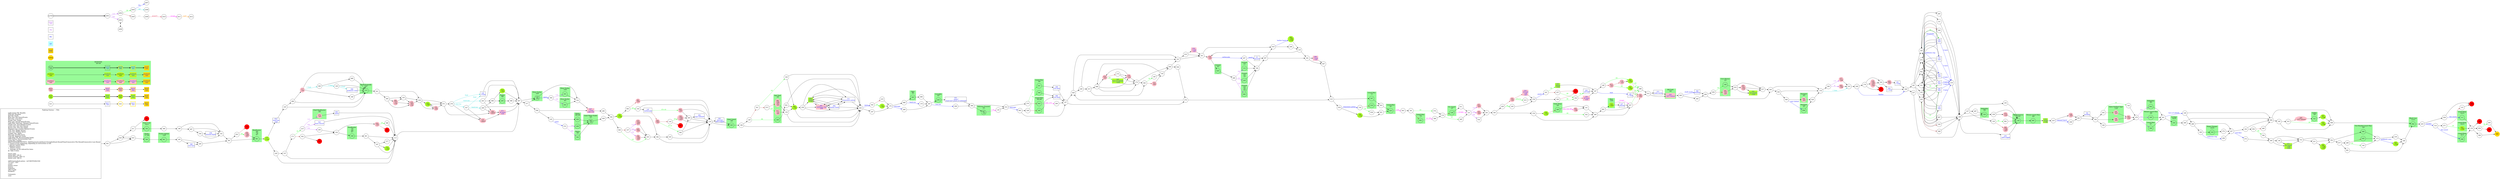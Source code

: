 digraph {
	// graph defaults
	rankdir=LR
	mclimit=50
	nodesep=.3 // changes horizontal separation of nodes
	ranksep=.4 // changes vertical separation of nodes
	node [height=.7
		width=.7
		shape=ellipse
		margin=0]
	edge[weight=5]
	
	// a box for a graph label
	// note that you can override the defaults set above
	title [label = "Fighting Fantasy --: Title\n\n \
		Light Green Fill: Benefits\l \
		Pink Fill: Penalties\l \
		Red Fill: Death\l \
		Blue Text: Key Items/Events\l \
		Red Text: Lost Items\l \
		Purple Text: Shops\l \
		Blue Line: Forced Items/Events\l \
		Light Blue Text/Line: Optional Items/Events\l \
		Purple Line: Dice Related Events\l \
		Green Line: Stat Test Passed\l \
		Brown Line: Stat Test Failed\l \
		Magenta Line: Combat Related Events\l \
		Grey Text: Riddle Answer\l \
		Grey Line: Hidden Option\l \
		Orange Line: Spells\l \
		Red Line: Possible Error\l \
		Gold Fill: Required Nodes\l \
		Light Blue Fill: Recommended Nodes\l \
		Gold Outline: Recommended Path\l \
		Green Box: Combat\l \
		SK/ST/LK/AT/AR/TM/CW/CL: Skill/Stamina/Luck/Attack Strength/Attack Round/Time/Consecutive Win Round/Consecutive Lose Round\l \
		?: Chance of this happening, depending on instructions in text\l \
		*: Special Combat Rules\l \
		-: Negative Status\l \
		+: Positive Status\l \
		^: Damage can be reduced by items\l \
		@: Take 2 items\l\l \
		Starts with:\l \
		Initial Skill: 1d6+6\l \
		Initial Stamina: 2d6+12\l \
		Initial Luck: 1d6+6\l\l \
		skill/stamina/luck potion: +all SK/ST/LK&1ILK\l \
		10 meal: +4ST\l \
		sword\l \
		leather armor\l \
		lantern\l \
		tinderbox\l \
		2d6+6 gold\l \
		backpack\l\l \
		Comments:\l \
		none\l \
		"
		shape = "box"
		margin = 0.1]

	subgraph Required {
		node [style = "filled" color = "gold" fillcolor = "gold" fontcolor = "blue" shape = "rect"]
		key3
		boo5
		dam5
		monboo5
		mondam5
		mon5
		400 [fontcolor = "black" shape = "octagon"]
		ending [fontcolor = "black" shape = "octagon"]
	}

	subgraph Required2 {
		node [style = "filled" color = "gold2" fillcolor = "gold2" fontcolor = "blue" shape = "rect"]
		req2
	}

	subgraph Recommended {
		node [penwidth = 3 color = "gold"]
		txt2
		key2 [shape = "rect" fontcolor = "blue"]
		boo3 [style = "filled" fillcolor = "greenyellow"]
		boo4 [style = "filled" fillcolor = "greenyellow"]
		dam3 [style = "filled" fillcolor = "pink"]
		dam4 [style = "filled" fillcolor = "pink"]
		monboo3 [style = "filled" fillcolor = "greenyellow"]
		monboo4 [style = "filled" fillcolor = "greenyellow"]
		mondam3 [style = "filled" fillcolor = "pink"]
		mondam4 [style = "filled" fillcolor = "pink"]
		mon3
		mon4
	}
	
	subgraph Optional {
		node [style = "filled" color = "paleturquoise1" fillcolor = "paleturquoise1" fontcolor = "blue" shape = "rect"]
		opt
	}

	subgraph Combat {
		style = "filled" color = "palegreen"
		subgraph cluster_MONSTER {
			label = "MONSTER\n 0/0 0/0"
			mon1 [label = "\N\n text"]
			mon2 [shape = "rect" fontcolor = "blue" label = "\N\n text"]
			mon3 [label = "\N\n text"]
			mon4 [shape = "rect" fontcolor = "blue" label = "\N\n text"]
			mon5 [shape = "rect" fontcolor = "blue" label = "\N\n text"]
			monboo1 [style = "filled" color = "greenyellow" label = "\N\n text"]
			monboo2 [shape = "rect" style = "filled" color = "greenyellow" fontcolor = "blue" label = "\N\n text"]
			monboo3 [label = "\N\n text"]
			monboo4 [shape = "rect" fontcolor = "blue" label = "\N\n text"]
			monboo5 [shape = "rect" fontcolor = "blue" label = "\N\n text"]
			mondam1 [style = "filled" color = "pink" label = "\N\n text"]
			mondam2 [shape = "rect" style = "filled" color = "pink" fontcolor = "blue" label = "\N\n text"]
			mondam3 [label = "\N\n text"]
			mondam4 [shape = "rect" fontcolor = "blue" label = "\N\n text"]
			mondam5 [shape = "rect" fontcolor = "blue" label = "\N\n text"]
		}
		
		subgraph cluster_LIZARD_KING {
			label = "Lizard King\n 10/15"
			022 [style = "filled" color = "greenyellow" label = "\N\n +2SK"]
		}

		subgraph cluster_GRANNIT {
			label = "Grannit\n 4/3"
			025
		}
		
		subgraph cluster_HYDRA {
			label = "Hydra\n 9/9 9/9"
			029
			209
		}

		subgraph cluster_HILL_TROLL {
			label = "Hill Troll\n 9/9"
			030 [shape = "rect" style = "filled" color = "pink" fontcolor = "blue" label = "\N\n -2ST? helmet"]
		}
		
		subgraph cluster_HOBGOBLIN {
			label = "Hobgoblin\n 6/5"
			042
		}
		
		subgraph cluster_LIZARD_MAN {
			label = "Lizard Man\n 9/8 8/8"
			043
			163
		}
		
		subgraph cluster_TWO_HEADED_LIZARD_MAN {
			label = "Two-Headed Lizard Man\n 9/9"
			045
			360
		}
		
		subgraph cluster_RAZORJAW {
			label = "Razorjaw\n 6/5"
			056
		}
		
		subgraph cluster_GRANNIT2 {
			label = "Grannit\n 4/3\n 3/2\n 4/3"
			060
		}
		
		subgraph cluster_PIRATE_CAPTAIN {
			label = "Pirate Captain\n 10/6"
			061
		}

		subgraph cluster_CHIEF_HEADHUNTER {
			label = "Chief Headhunter\n 8/8"
			076 [style = "filled" color = "pink" label = "\N\n -3ST"]
		}
		
		subgraph cluster_HEADHUNTER {
			label = "Headhunter\n 6/6\n 7/6\n 6/7"
			081
		}
		
		subgraph cluster_BLACK_LION {
			label = "Black Lion\n 11/11"
			082
		}

		subgraph cluster_DELIRIOUS_PRISONER {
			label = "Delirious Prisoner\n 6/5"
			087 [label = "\N\n -3AT"]
		}
		
		subgraph cluster_MUTANT_LIZARD_MAN {
			label = "Mutant Lizard Man\n 9/9"
			095
		}

		subgraph cluster_CAVE_WOMAN {
			label = "Cave Woman\n 5/5"
			108
			255 [style = "filled" color = "pink" label = "\N\n -3ST\n -2AT"]
		}
		
		subgraph cluster_LIZARD_KING2 {
			label = "Lizard King\n 12/15"
			111
		}
		
		subgraph cluster_GRANNIT3 {
			label = "Grannit\n 4/3"
			112
		}
		
		subgraph cluster_BEAR {
			label = "Bear\n 10/9"
			116 [style = "filled" color = "greenyellow" label = "\N\n +2ST"]
		}
		
		subgraph cluster_ORC_GUARD {
			label = "Orc Guard\n 7/7"
			138
		}
		
		subgraph cluster_STYRACOSAURUS {
			label = "Styracosaurus\n 11/10"
			139
		}
		
		subgraph cluster_SLIME_SUCKER {
			label = "Slime Sucker\n 10/9"
			158 [label = "\N\n -2AT"]
		}
		
		subgraph cluster_GIANT_WASP {
			label = "Giant Wasp\n 6/6"
			160
		}
		
		subgraph cluster_HEADHUNTER2 {
			label = "Headhunter\n 7/5\n 6/6\n 6/7"
			169
		}
		
		subgraph cluster_GIANT_CRAB {
			label = "Giant Crab\n 10/11"
			182
		}
		
		subgraph cluster_MUTANT_LIZARD_MAN2 {
			label = "Mutant Lizard Man\n 9/8"
			185
		}
		
		subgraph cluster_SABER_TOOTHED_TIGER {
			label = "Sabre-Toothed Tiger\n 11/8"
			190 [style = "filled" color = "pink" label = "\N\n -2ST"]
			205 [style = "filled" color = "pink" label = "\N\n -2ST"]
		}
		
		subgraph cluster_SLIME_SUCKER2 {
			label = "Slime Sucker\n 10/9"
			191
		}
		
		subgraph cluster_SLIME_SUCKER3 {
			label = "Slime Sucker\n 8/5"
			202
		}
		
		subgraph cluster_CROCODILE {
			label = "Crocodile\n 6/7"
			204
		}
		
		subgraph cluster_SPIT_TOAD {
			label = "Spit Toad\n 5/6"
			217 [style = "filled" color = "pink" label = "\N\n -1ST\n -3AT"]
			248
			396 [style = "filled" color = "pink" label = "\N\n -2SK\n -2ST\n -3AT"]
		}
		
		subgraph cluster_LIZARD_MAN3 {
			label = "Lizard Man\n 8/7"
			223
		}
		
		subgraph cluster_GRANNIT4 {
			label = "Grannit\n 4/3\n 3/2"
			239
		}
		
		subgraph cluster_LIZARD_MAN4 {
			label = "Lizard Man\n 9/8"
			241
			309
		}
		
		subgraph cluster_CYCLOPS {
			label = "Cyclops\n 10/10"
			254
		}
		
		subgraph cluster_LIZARD_MAN5 {
			label = "Lizard Man\n 7/8"
			262
		}
		
		subgraph cluster_PYGMY{
			label = "Pygmy\n 9/6"
			295
		}
		
		subgraph cluster_LIZARD_KING3 {
			label = "Lizard King\n 6/15"
			296
		}
		
		subgraph cluster_RAZORJAW2 {
			label = "Razorjaw\n 6/5"
			304 [style = "filled" color = "pink" label = "\N\n -2ST"]
		}
		
		subgraph cluster_OGRE {
			label = "Ogre\n 8/8"
			305
		}
		
		subgraph cluster_LIZARD_MAN6 {
			label = "Lizard Man\n 8/7"
			308
		}
		
		subgraph cluster_SHAPE_CHANGER {
			label = "Shape Changer\n 10/10"
			318
		}
		
		subgraph cluster_LIZARD_MAN8 {
			label = "Lizard Man\n 7/7"
			319
			347
		}
		
		subgraph cluster_GOBLIN {
			label = "Goblin\n 5/6"
			322
		}
		
		subgraph cluster_GIANT_LIZARD {
			label = "Giant Lizard\n 8/9"
			325
		}
		
		subgraph cluster_HOBGOBLIN2 {
			label = "Hobgoblin\n 6/6"
			328
		}
		
		subgraph cluster_PIRATE {
			label = "Pirate\n 7/7 8/6"
			340
		}
		
		subgraph cluster_HYDRA3 {
			label = "Hydra\n 9/9"
			344
		}
		
		subgraph cluster_GIANT_DRAGONFLY {
			label = "Giant Dragonfly\n 8/4"
			375
		}
		
		subgraph cluster_GIANT_WATER_SNAKE {
			label = "Giant Water-Snake\n 6/5"
			389 [label = "\N\n -2AT"]
		}
	}

	subgraph Death {
		node [style = "filled" color = "red"]
		132
		157
		188
		234
		260
		307
		313
		331
		346
		357
	}

	subgraph Boost {
		node [style = "filled" color = "greenyellow"]
		006 [label = "\N\n +1SK\n +2ST"]
		018 [label = "\N\n +2ST"]
		026 [shape = "rect" fontcolor = "blue" label = "\N\n poach\n +1LK"]
		080 [label = "\N\n +2ST"]
		092 [label = "\N\n +1ST"]
		100 [label = "\N\n +1ST"]
		115 [label = "\N\n +3ST"]
		133 [shape = "rect" fontcolor = "blue" label = "\N\n shield\n +1SK"]
		164 [label = "\N\n +1SK"]
		174 [label = "\N\n +2ST"]
		177 [label = "\N\n +1ST"]
		184 [label = "\N\n +1LK"]
		194 [label = "\N\n +1LK"]
		230 [shape = "rect" fontcolor = "blue" label = "\N\n -poach\n +2LK"]
		232 [label = "\N\n +3ST"]
		275 [shape = "rect" fontcolor = "blue" label = "\N\n fire sword\n +2SK\n +2LK"]
		332 [shape = "rect" fontcolor = "blue" label = "\N\n red powder\n +2LK"]
		345 [shape = "rect" fontcolor = "blue" label = "\N\n horn of valhalla\n +2LK"]
		367 [label = "\N\n +1SK"]
		381 [label = "\N\n +2ST"]
		392 [label = "\N\n +2SK\n +1LK"]
		393 [label = "\N\n +1LK"]
		boo1 [label = "\N\n text"]
		boo2 [shape = "rect" fontcolor = "blue" label = "\N\n text"]
		boo3 [label = "\N\n text"]
		boo4 [shape = "rect" fontcolor = "blue" label = "\N\n text"]
		boo5 [shape = "rect" fontcolor = "blue" label = "\N\n text"]
	}

	subgraph Damage {
		node [style = "filled" color = "pink"]
		013 [label = "\N\n -3ST"]
		016 [label = "\N\n -1ST"]
		034 [shape = "rect" fontcolor = "blue" label = "\N\n -1 item\n -1LK"]
		037 [shape = "rect" fontcolor = "blue" label = "\N\n -1 food\n -1d6+1ST"]
		039 [label = "\N\n -1ST"]
		052 [label = "\N\n -1SK"]
		055 [label = "\N\n -2ST"]
		070 [label = "\N\n -5ST"]
		097 [label = "\N\n -2ST\n -1LK"]
		103 [label = "\N\n -3ST"]
		110 [label = "\N\n -3ST\n -1LK"]
		117 [label = "\N\n -1ST"]
		118 [label = "\N\n -1ST"]
		129 [label = "\N\n -1SK\n -2ST\n -1LK"]
		137 [label = "\N\n -1d6ST"]
		146 [label = "\N\n -3ST"]
		156 [label = "\N\n =5SK\n =4ST"]
		159 [shape = "rect" fontcolor = "blue" label = "\N\n -all items\n -2LK"]
		210 [label = "\N\n -2SK\n -4ST"]
		225 [label = "\N\n -3ST"]
		240 [label = "\N\n -1SK\n -2ST"]
		245 [label = "\N\n -2ST"]
		251 [label = "\N\n -4ST"]
		256 [label = "\N\n -1SK\n -2ST"]
		263 [label = "\N\n -1SK"]
		264 [label = "\N\n -5ST"]
		277 [label = "\N\n -3SK"]
		278 [label = "\N\n -1LK"]
		281 [label = "\N\n -2ST"]
		285 [label = "\N\n -1ST? helmet"]
		290 [label = "\N\n -1ST\n -1LK"]
		293 [label = "\N\n -2ST"]
		297 [shape = "rect" fontcolor = "blue" label = "\N\n confusion ring\n -2SK"]
		298 [shape = "rect" fontcolor = "blue" label = "\N\n -1 item\n -1LK"]
		310 [label = "\N\n -4ST"]
		316 [shape = "rect" fontcolor = "blue" label = "\N\n -all food\n -1SK\n -3ST"]
		336 [label = "\N\n -1SK\n -3ST"]
		343 [label = "\N\n -2LK"]
		348 [label = "\N\n -2ST"]
		359 [label = "\N\n -1d6ST"]
		370 [label = "\N\n -2SK"]
		373 [shape = "rect" fontcolor = "blue" label = "\N\n -all items\n -2LK"]
		374 [label = "\N\n -2LK"]
		dam1 [label = "\N\n text"]
		dam2 [shape = "rect" fontcolor = "blue" label = "\N\n text"]
		dam3 [label = "\N\n text"]
		dam4 [shape = "rect" fontcolor = "blue" label = "\N\n text"]
		dam5 [shape = "rect" fontcolor = "blue" label = "\N\n text"]
	}

	subgraph Key_Item {
		node [fontcolor = "blue" shape = "rect"]
		kky
		012 [label = "\N\n hand-axe\n rope"]
		031 [label = "\N\n -spear?\n -hand-axe? pouch of unlimited"]
		041 [label = "\N\n message\n gold nugget"]
		064 [label = "\N\n test"]
		066 [label = "\N\n spear"]
		072 [label = "\N\n chalk marks"]
		089 [label = "\N\n feather"]
		090 [label = "\N\n picklock's wire"]
		093 [label = "\N\n test"]
		094 [label = "\N\n leather boots"]
		098 [label = "\N\n test"]
		104 [label = "\N\n -all food"]
		125 [label = "\N\n test"]
		126 [label = "\N\n -3 food"]
		145 [label = "\N\n rattlesnake"]
		155 [label = "\N\n test"]
		186 [label = "\N\n -1 food"]
		189 [label = "\N\n iron keys"]
		208 [label = "\N\n -1 item"]
		238 [label = "\N\n aniseed liquid"]
		247 [label = "\N\n whistle"]
		252 [label = "\N\n -gold nugget"]
		292 [label = "\N\n sog's helmet*"]
		301 [label = "\N\n -1 item"]
		311 [label = "\N\n clumsiness potion"]
		323 [label = "\N\n bone charm*"]
		330 [label = "\N\n monkey"]
		358 [label = "\N\n test"]
		368 [label = "\N\n iron keys"]
		371 [label = "\N\n grannit"]
		398 [label = "\N\n iron bars"]
		key1 [label = "\N\n text"]
		key2 [label = "\N\n text"]
		key3 [label = "\N\n text"]
	}
	
	subgraph Shop {
		node [fontcolor = "purple" shape = "rect"]
		shp
		shop1 [label = "\N\n text"]
	}

	mon1 -> mon2 -> mon3 -> mon4 -> mon5 [penwidth = 3]
	boo1 -> boo2 -> boo3 -> boo4 -> boo5 [penwidth = 3]
	dam1 -> dam2 -> dam3 -> dam4 -> dam5
	txt1 -> key1 -> txt2 -> key2 -> key3
	monboo1 -> monboo2 -> monboo3 -> monboo4 -> monboo5
	mondam1 -> mondam2 -> mondam3 -> mondam4 -> mondam5

	myTitle -> z001 [penwidth = 3]
	z001 -> z002 [color = "purple" fontcolor = "purple" label = "1-3"]
	z001 -> z003 [color = "purple" fontcolor = "purple" label = "4-6"]
	z002 -> z004 [color = "green" fontcolor = "green" label = "LK"]
	z002 -> z005 [color = "brown"]
	z003 -> z006 [dir = "both"]
	z004 -> z007 [color = "blue" fontcolor = "blue" label = "req"]
	z004 -> z008 [color = "cyan3" fontcolor = "cyan3" label = "-opt"]
	z005 -> z009 [color = "grey" fontcolor = "grey" label = "info"]
	z009 -> z010 [color = "crimson" fontcolor = "crimson" label = "error(?)"]
	z010 -> z011 [color = "magenta" fontcolor = "magenta" label = "escape"]
	z011 -> z012 [color = "darkorange" fontcolor = "darkorange" label = "spell"]
	{
		rank = same
		z003
		z006
	}

	title -> 001
	001 -> 024
	001 -> 033
	002 -> 358 [color = "green" fontcolor = "green" label = "LK"]
	002 -> 326 [color = "brown"]
	003 -> 161
	004 -> 101
	004 -> 044
	005 -> 292
	005 -> 119
	006 -> 353
	007 -> 317
	007 -> 158
	008 -> 082
	009 -> 390
	010 -> 034
	010 -> 321
	011 -> 121
	012 -> 105
	013 -> 381 [color = "green" fontcolor = "green" label = "SK"]
	013 -> 118 [color = "brown"]
	014 -> 063 [color = "blue" fontcolor = "blue" label = "message"]
	014 -> 270
	015 -> 379
	016 -> 380 [color = "green" fontcolor = "green" label = "LK"]
	016 -> 313 [color = "brown"]
	017 -> 303
	018 -> 007
	019 -> 392 [color = "blue" fontcolor = "blue" label = "leather boots"]
	019 -> 246
	020 -> 178
	021 -> 092
	021 -> 222
	022 -> 153
	023 -> 223
	024 -> 211
	024 -> 033
	025 -> 085
	026 -> 311
	026 -> 094
	026 -> 297
	026 -> 222
	027 -> 388 [color = "green" fontcolor = "green" label = "LK"]
	027 -> 348 [color = "brown"]
	028 -> 226
	028 -> 101        
	029 -> 389
	030 -> 065
	031 -> 390
	032 -> 201
	033 -> 340
	033 -> 024
	034 -> 321
	035 -> 119
	036 -> 111 [color = "blue" fontcolor = "blue" label = "fire sword"]
	036 -> 346
	037 -> 280
	038 -> 051
	039 -> 207 [color = "blue" fontcolor = "blue" label = "rattlesnake"]
	039 -> 025
	040 -> 253 [color = "green" fontcolor = "green" label = "LK"]
	040 -> 107 [color = "brown"]
	041 -> 325
	042 -> 341
	043 -> 284 [color = "magenta" fontcolor = "magenta" label = "1 kill, 2 W"]
	044 -> 274
	045 -> 173
	046 -> 149 [color = "cyan3" fontcolor = "cyan3" label = "-1 food"]
	046 -> 069
	047 -> 315
	048 -> 056 [color = "blue" fontcolor = "blue" label = "sog's helmet"]
	048 -> 304
	049 -> 362
	050 -> 356 [color = "green" fontcolor = "green" label = "SK"]
	050 -> 266 [color = "brown"]
	051 -> 223
	052 -> 141
	053 -> 256 [color = "green" fontcolor = "green" label = "LK"]
	053 -> 132 [color = "brown"]
	054 -> 244 [color = "green" fontcolor = "green" label = "SK"]
	054 -> 260 [color = "brown"]
	055 -> 005
	055 -> 119
	056 -> 020
	057 -> 361
	057 -> 019
	058 -> 235
	058 -> 037
	059 -> 108 [color = "green" fontcolor = "green" label = "LK"]
	059 -> 255 [color = "brown"]
	060 -> 192
	061 -> 165
	062 -> 139
	063 -> 147
	063 -> 329
	064 -> 214 [color = "blue" fontcolor = "blue" label = "3 tests"]
	002 -> 064 [dir = "back"]
	075 -> 064 [dir = "back"]
	151 -> 064 [dir = "back"]
	220 -> 064 [dir = "back"]
	335 -> 064 [dir = "back"]
	065 -> 089 [color = "blue" fontcolor = "blue" label = "chalk marks"]
	065 -> 365
	066 -> 113
	067 -> 168
	068 -> 278
	068 -> 070
	068 -> 172
	069 -> 375
	070 -> 345 [color = "green" fontcolor = "green" label = "LK"]
	070 -> 175 [color = "brown"]
	071 -> 276
	071 -> 359
	072 -> 030
	073 -> 217 [color = "green" fontcolor = "green" label = "LK"]
	073 -> 396 [color = "brown"]
	074 -> 114
	075 -> 155 [color = "blue" fontcolor = "blue" label = "red powder"]
	075 -> 131
	076 -> 066
	077 -> 289
	077 -> 091
	078 -> 154 [color = "blue" fontcolor = "blue" label = "clumsiness potion"]
	078 -> 184
	079 -> 332
	079 -> 097
	079 -> 017
	080 -> 388 [color = "green" fontcolor = "green" label = "LK"]
	080 -> 348 [color = "brown"]
	081 -> 177
	082 -> 203
	083 -> 334 [color = "green" fontcolor = "green" label = "LK"]
	083 -> 281 [color = "brown"]
	084 -> 195
	084 -> 008
	085 -> 060 [color = "purple" fontcolor = "purple" label = "1-2"]
	085 -> 239 [color = "purple" fontcolor = "purple" label = "3-4"]
	085 -> 112 [color = "purple" fontcolor = "purple" label = "5-6"]
	086 -> 018
	086 -> 295
	087 -> 130 [color = "magenta" fontcolor = "magenta" label = "2 W"]
	088 -> 179 [color = "blue" fontcolor = "blue" label = "hand-axe"]
	088 -> 305
	089 -> 269
	090 -> 375
	091 -> 180
	092 -> 259
	092 -> 222
	093 -> 214 [color = "blue" fontcolor = "blue" label = "3 tests"]
	002 -> 093 [dir = "back"]
	075 -> 093 [dir = "back"]
	151 -> 093 [dir = "back"]
	183 -> 093 [dir = "back"]
	220 -> 093 [dir = "back"]
	094 -> 311
	094 -> 026
	094 -> 297
	094 -> 222
	095 -> 133
	096 -> 007
	097 -> 332
	097 -> 017
	098 -> 214 [color = "blue" fontcolor = "blue" label = "3 tests"]
	002 -> 098 [dir = "back"]
	075 -> 098 [dir = "back"]
	151 -> 098 [dir = "back"]
	183 -> 098 [dir = "back"]
	335 -> 098 [dir = "back"]
	099 -> 387
	100 -> 352 [color = "green" fontcolor = "green" label = "LK"]
	100 -> 160 [color = "brown"]
	101 -> 010
	101 -> 321
	102 -> 016
	102 -> 169
	103 -> 015 [color = "green" fontcolor = "green" label = "ST&ge;12"]
	103 -> 316 [color = "brown"]
	104 -> 197
	105 -> 286
	105 -> 375
	106 -> 279
	107 -> 210 [color = "purple" fontcolor = "purple" label = "1-2"]
	107 -> 336 [color = "purple" fontcolor = "purple" label = "3-4"]
	107 -> 245 [color = "purple" fontcolor = "purple" label = "5-6"]
	108 -> 079
	109 -> 268
	109 -> 084
	110 -> 224
	111 -> 153
	112 -> 192
	113 -> 007
	114 -> 265 [color = "green" fontcolor = "green" label = "LK"]
	114 -> 138 [color = "brown"]
	115 -> 170
	116 -> 247
	116 -> 027 [color = "magenta" fontcolor = "magenta" label = "escape"]
	117 -> 046 [color = "cyan3" fontcolor = "cyan3" label = "-1 food"]
	117 -> 375
	117 -> 349
	118 -> 080
	119 -> 041
	119 -> 325
	120 -> 062 [color = "green" fontcolor = "green" label = "LK"]
	120 -> 240 [color = "brown"]
	121 -> 251 [color = "purple" fontcolor = "purple" label = "1-2"]
	121 -> 293 [color = "purple" fontcolor = "purple" label = "3-4"]
	121 -> 032 [color = "purple" fontcolor = "purple" label = "5-6"]
	122 -> 037
	123 -> 346
	124 -> 156 [color = "green" fontcolor = "green" label = "LK"]
	124 -> 357 [color = "brown"]
	125 -> 214 [color = "blue" fontcolor = "blue" label = "3 tests"]
	002 -> 125 [dir = "back"]
	075 -> 125 [dir = "back"]
	183 -> 125 [dir = "back"]
	220 -> 125 [dir = "back"]
	335 -> 125 [dir = "back"]
	126 -> 007
	127 -> 193
	127 -> 120
	127 -> 287
	128 -> 248 [color = "green" fontcolor = "green" label = "SK"]
	128 -> 351 [color = "brown"]
	129 -> 324
	129 -> 157
	130 -> 014
	131 -> 168
	133 -> 218
	134 -> 092
	134 -> 222
	135 -> 039
	135 -> 361
	136 -> 275
	136 -> 312
	137 -> 373
	138 -> 121 [color = "magenta" fontcolor = "magenta" label = "escape"]
	138 -> 011
	139 -> 095
	140 -> 378
	141 -> 399
	142 -> 279
	143 -> 110
	143 -> 224
	144 -> 173
	145 -> 264 [color = "brown"]
	145 -> 055 [color = "green" fontcolor = "green" label = "ST>18"]
	146 -> 291
	147 -> 274
	147 -> 028
	148 -> 080 [color = "green" fontcolor = "green" label = "LK"]
	148 -> 013 [color = "brown"]
	149 -> 090 [color = "cyan3" fontcolor = "cyan3" label = "-1 food"]
	149 -> 375
	150 -> 104 [color = "green" fontcolor = "green" label = "LK"]
	150 -> 159 [color = "brown"]
	151 -> 067
	151 -> 125
	152 -> 391
	153 -> 188
	153 -> 384
	153 -> 054
	154 -> 038 [color = "green" fontcolor = "green" label = "LK"]
	154 -> 319 [color = "brown"]
	155 -> 214 [color = "blue" fontcolor = "blue" label = "3 tests"]
	002 -> 155 [dir = "back"]
	151 -> 155 [dir = "back"]
	183 -> 155 [dir = "back"]
	220 -> 155 [dir = "back"]
	335 -> 155 [dir = "back"]
	156 -> 005
	156 -> 119
	158 -> 394 [color = "blue" fontcolor = "blue" label = "spear"]
	158 -> 122
	159 -> 197
	160 -> 141
	160 -> 052 [color = "magenta" fontcolor = "magenta" label = "win, lose AR"]
	161 -> 074 [color = "green" fontcolor = "green" label = "LK"]
	161 -> 262 [color = "brown"]
	162 -> 050
	162 -> 084
	163 -> 368
	164 -> 008
	165 -> 200
	165 -> 398
	166 -> 294 [color = "blue" fontcolor = "blue" label = "confusion ring"]
	166 -> 318
	167 -> 170
	168 -> 127
	168 -> 252
	168 -> 328
	169 -> 261
	170 -> 288 [color = "blue" fontcolor = "blue" label = "message"]
	170 -> 088
	171 -> 215 [color = "green" fontcolor = "green" label = "LK"]
	171 -> 302 [color = "brown"]
	172 -> 383
	172 -> 004
	173 -> 393 [color = "blue" fontcolor = "blue" label = "picklock's wire"]
	173 -> 216
	174 -> 113
	175 -> 172
	175 -> 278
	176 -> 324
	176 -> 129
	176 -> 157
	177 -> 229
	177 -> 012
	178 -> 233 [color = "cyan3" fontcolor = "cyan3" label = "-1 item"]
	178 -> 306
	179 -> 387
	180 -> 082
	181 -> 230 [color = "green" fontcolor = "green" label = "LK"]
	181 -> 257 [color = "brown"]
	182 -> 366
	183 -> 064 [color = "blue" fontcolor = "blue" label = "confusion ring"]
	183 -> 283
	184 -> 051
	185 -> 341
	186 -> 388 [color = "green" fontcolor = "green" label = "LK"]
	186 -> 348 [color = "brown"]
	187 -> 377
	187 -> 174
	187 -> 113
	189 -> 147
	190 -> 343
	191 -> 122
	192 -> 057
	193 -> 139
	194 -> 083
	194 -> 382
	195 -> 333
	195 -> 008
	196 -> 128
	196 -> 222
	197 -> 186 [color = "blue" fontcolor = "blue" label = "food"]
	197 -> 148
	198 -> 267
	198 -> 152
	199 -> 397
	199 -> 237
	200 -> 391
	201 -> 363
	202 -> 122
	203 -> 314 [color = "blue" fontcolor = "blue" label = "monkey"]
	203 -> 036
	204 -> 031
	205 -> 343
	206 -> 007
	206 -> 086
	206 -> 359
	207 -> 371 [color = "blue" fontcolor = "blue" label = "poach"]
	207 -> 192
	208 -> 199
	209 -> 389
	210 -> 253
	211 -> 182
	211 -> 307
	212 -> 072
	212 -> 030
	213 -> 068
	213 -> 383
	214 -> 168
	215 -> 076 [color = "purple" fontcolor = "purple" label = "1-2"]
	215 -> 250 [color = "purple" fontcolor = "purple" label = "3-4"]
	215 -> 323 [color = "purple" fontcolor = "purple" label = "5-6"]
	216 -> 180
	217 -> 134
	218 -> 258 [color = "blue" fontcolor = "blue" label = "aniseed liquid"]
	218 -> 146
	219 -> 170
	220 -> 098 [color = "green" fontcolor = "green" label = "ST"]
	220 -> 369 [color = "brown"]
	221 -> 385
	221 -> 224
	222 -> 342 [color = "blue" fontcolor = "blue" label = "spear"]
	222 -> 167
	223 -> 003 [color = "magenta" fontcolor = "magenta" label = "2AR"]
	224 -> 071
	224 -> 232
	224 -> 370
	225 -> 301
	226 -> 213
	226 -> 101
	227 -> 273 [color = "blue" fontcolor = "blue" label = "iron keys"]
	227 -> 162
	228 -> 236 [color = "green" fontcolor = "green" label = "LK"]
	228 -> 103 [color = "brown"]
	229 -> 337
	229 -> 113
	230 -> 197
	231 -> 006
	231 -> 353
	232 -> 370
	232 -> 071
	233 -> 249
	235 -> 272 [color = "blue" fontcolor = "blue" label = "spear"]
	235 -> 029
	236 -> 379
	237 -> 168
	238 -> 152
	239 -> 192
	240 -> 139
	241 -> 189
	242 -> 142 [color = "green" fontcolor = "green" label = "LK"]
	242 -> 205 [color = "brown"]
	243 -> 007
	243 -> 086
	243 -> 359
	244 -> 400
	245 -> 253
	246 -> 135
	247 -> 027
	248 -> 021
	249 -> 199 [color = "blue" fontcolor = "blue" label = "feather"]
	249 -> 176
	250 -> 102
	251 -> 201
	252 -> 139
	253 -> 382
	254 -> 299
	255 -> 079
	256 -> 081
	257 -> 150 [color = "green" fontcolor = "green" label = "SK"]
	257 -> 234 [color = "brown"]
	258 -> 291
	259 -> 311
	259 -> 026
	259 -> 094
	259 -> 297
	261 -> 187
	261 -> 113
	262 -> 386 [color = "magenta" fontcolor = "magenta" label = "win AR"]
	263 -> 233
	264 -> 124 [color = "brown"]
	264 -> 364 [color = "green" fontcolor = "green" label = "ST>9"]
	265 -> 121
	266 -> 084
	267 -> 354
	267 -> 152
	268 -> 166
	268 -> 227
	269 -> 059
	269 -> 303
	270 -> 241 [color = "green" fontcolor = "green" label = "LK"]
	270 -> 043 [color = "brown"]
	271 -> 022 [color = "green" fontcolor = "green" label = "LK"]
	271 -> 123 [color = "brown"]
	272 -> 209 [color = "purple" fontcolor = "purple" label = "1-4"]
	272 -> 344 [color = "purple" fontcolor = "purple" label = "5-6"]
	273 -> 395
	274 -> 315
	274 -> 028
	275 -> 312
	276 -> 243 [color = "cyan3" fontcolor = "cyan3" label = "-hand-axe"]
	276 -> 327 [color = "cyan3" fontcolor = "cyan3" label = "-iron bar"]
	276 -> 126 [color = "cyan3" fontcolor = "cyan3" label = "-food"]
	276 -> 137
	277 -> 233
	278 -> 070
	278 -> 172
	279 -> 185 [color = "purple" fontcolor = "purple" label = "1-2"]
	279 -> 308 [color = "purple" fontcolor = "purple" label = "3-4"]
	279 -> 042 [color = "purple" fontcolor = "purple" label = "5-6"]
	280 -> 362
	281 -> 119
	282 -> 116
	282 -> 027
	283 -> 168
	284 -> 147
	285 -> 322
	286 -> 117
	286 -> 375
	287 -> 328
	288 -> 387
	289 -> 144 [color = "green" fontcolor = "green" label = "LK"]
	289 -> 045 [color = "brown"]
	290 -> 143
	290 -> 110
	291 -> 330
	291 -> 350
	292 -> 119
	293 -> 201
	294 -> 227
	295 -> 096
	296 -> 153
	297 -> 311
	297 -> 026
	297 -> 094
	297 -> 222
	298 -> 047
	299 -> 268
	299 -> 084
	300 -> 150 [color = "green" fontcolor = "green" label = "SK"]
	300 -> 234 [color = "brown"]
	301 -> 199
	302 -> 331
	302 -> 102
	303 -> 178
	303 -> 355
	304 -> 020
	305 -> 099
	306 -> 277 [color = "purple" fontcolor = "purple" label = "1-5"]
	306 -> 263 [color = "purple" fontcolor = "purple" label = "6"]
	308 -> 341
	309 -> 368
	310 -> 378
	311 -> 026
	311 -> 094
	311 -> 297
	311 -> 222
	312 -> 231
	312 -> 353
	314 -> 296 [color = "blue" fontcolor = "blue" label = "fire sword"]
	314 -> 271
	315 -> 078
	315 -> 347
	316 -> 379
	317 -> 058
	317 -> 158
	318 -> 372
	319 -> 023
	320 -> 168
	321 -> 019
	321 -> 039
	322 -> 367
	323 -> 113
	324 -> 225
	324 -> 208
	325 -> 196
	326 -> 168
	327 -> 206 [color = "cyan3" fontcolor = "cyan3" label = "-hand-axe"]
	327 -> 126 [color = "cyan3" fontcolor = "cyan3" label = "-food"]
	327 -> 137
	328 -> 338
	329 -> 309 [color = "green" fontcolor = "green" label = "LK"]
	329 -> 163 [color = "brown"]
	330 -> 350
	332 -> 017
	333 -> 164 [color = "green" fontcolor = "green" label = "LK"]
	333 -> 285 [color = "brown"]
	334 -> 145
	334 -> 119
	335 -> 093 [color = "green" fontcolor = "green" label = "SK"]
	335 -> 320 [color = "brown"]
	336 -> 253
	337 -> 171
	337 -> 113
	338 -> 374
	338 -> 139
	339 -> 092
	339 -> 222
	340 -> 061
	341 -> 109 [color = "blue" fontcolor = "blue" label = "horn of valhalla"]
	341 -> 254
	342 -> 115 [color = "green" fontcolor = "green" label = "LK"]
	342 -> 219 [color = "brown"]
	343 -> 279
	344 -> 389
	345 -> 172
	345 -> 278
	347 -> 023
	348 -> 212
	349 -> 375
	350 -> 106
	350 -> 190
	350 -> 242
	351 -> 339 [color = "green" fontcolor = "green" label = "LK"]
	351 -> 073 [color = "brown"]
	352 -> 399
	353 -> 360
	353 -> 077
	354 -> 238
	354 -> 152
	355 -> 048
	355 -> 178
	356 -> 395
	358 -> 214 [color = "blue" fontcolor = "blue" label = "3 tests"]
	075 -> 358 [dir = "back"]
	151 -> 358 [dir = "back"]
	183 -> 358 [dir = "back"]
	220 -> 358 [dir = "back"]
	335 -> 358 [dir = "back"]
	359 -> 373
	360 -> 173
	361 -> 298
	361 -> 047
	362 -> 040
	362 -> 194
	363 -> 228
	363 -> 376
	364 -> 005
	364 -> 119
	365 -> 269
	366 -> 198
	367 -> 008
	368 -> 147
	369 -> 168
	370 -> 232
	370 -> 071
	371 -> 057
	372 -> 227
	373 -> 007
	374 -> 139
	375 -> 221
	376 -> 100
	376 -> 399
	377 -> 113
	378 -> 068
	378 -> 004
	379 -> 181 [color = "blue" fontcolor = "blue" label = "poach"]
	379 -> 300
	380 -> 113
	381 -> 388 [color = "green" fontcolor = "green" label = "LK"]
	381 -> 348 [color = "brown"]
	382 -> 035
	382 -> 119
	383 -> 140 [color = "green" fontcolor = "green" label = "LK"]
	383 -> 310 [color = "brown"]
	384 -> 400
	385 -> 290
	385 -> 143
	385 -> 110
	386 -> 114
	387 -> 009 [color = "blue" fontcolor = "blue" label = "iron bar"]
	387 -> 204
	388 -> 212
	389 -> 049
	390 -> 087
	390 -> 014
	391 -> 053
	391 -> 081
	392 -> 135
	393 -> 180
	394 -> 191 [color = "purple" fontcolor = "purple" label = "1-2"]
	394 -> 202 [color = "purple" fontcolor = "purple" label = "3-6"]
	395 -> 136
	395 -> 275
	395 -> 312
	396 -> 134
	397 -> 002
	397 -> 075
	397 -> 151
	397 -> 183
	397 -> 220
	397 -> 335
	398 -> 200
	399 -> 282
	399 -> 027
}
